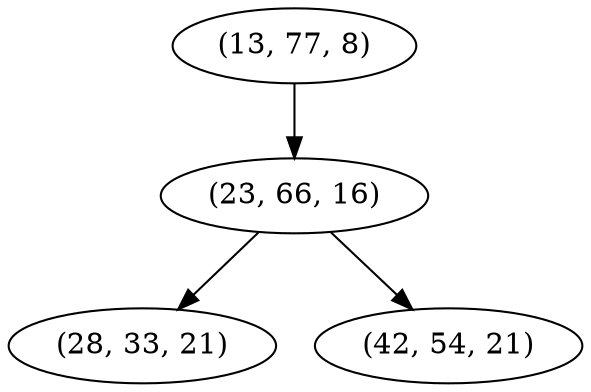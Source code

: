 digraph tree {
    "(13, 77, 8)";
    "(23, 66, 16)";
    "(28, 33, 21)";
    "(42, 54, 21)";
    "(13, 77, 8)" -> "(23, 66, 16)";
    "(23, 66, 16)" -> "(28, 33, 21)";
    "(23, 66, 16)" -> "(42, 54, 21)";
}
